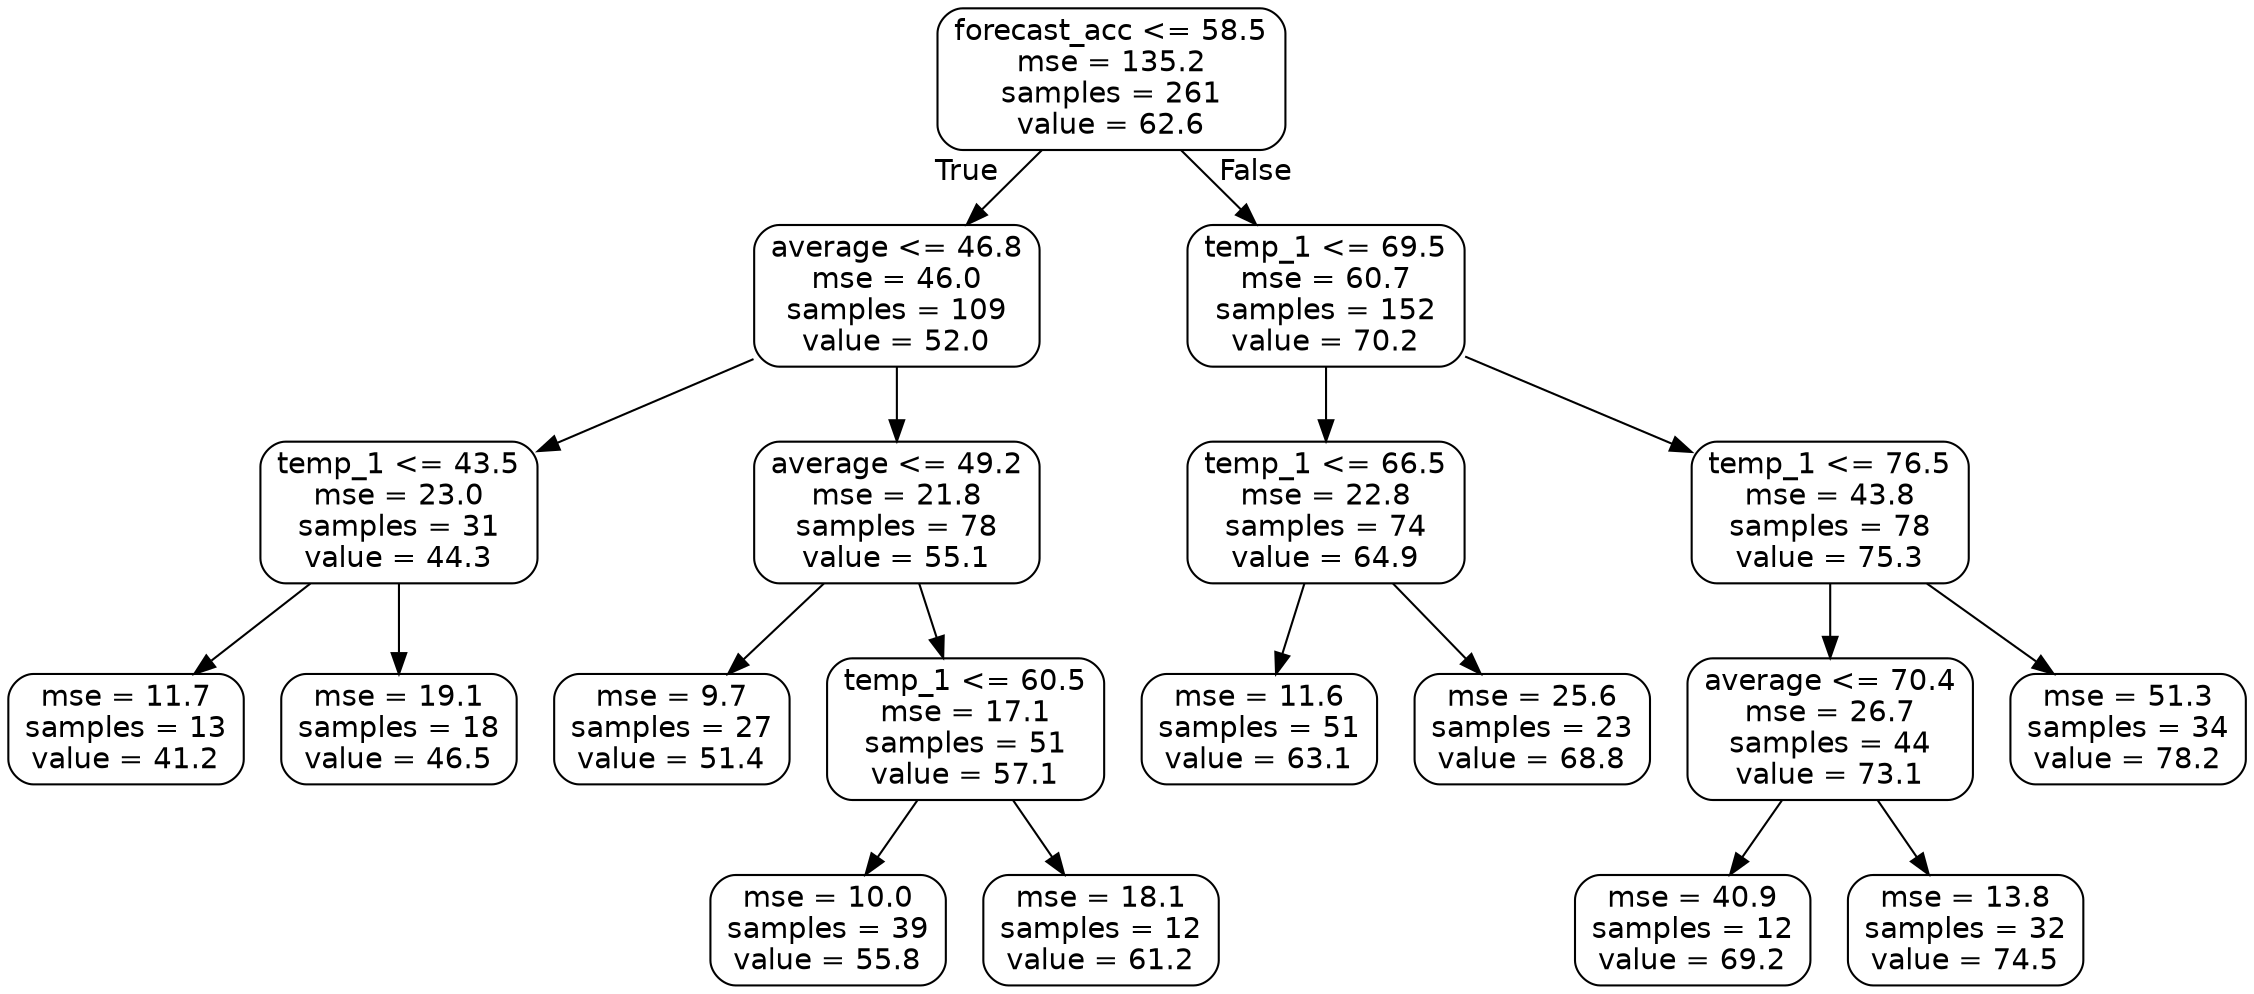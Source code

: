 digraph Tree {
node [shape=box, style="rounded", color="black", fontname=helvetica] ;
edge [fontname=helvetica] ;
0 [label="forecast_acc <= 58.5\nmse = 135.2\nsamples = 261\nvalue = 62.6"] ;
1 [label="average <= 46.8\nmse = 46.0\nsamples = 109\nvalue = 52.0"] ;
0 -> 1 [labeldistance=2.5, labelangle=45, headlabel="True"] ;
5 [label="temp_1 <= 43.5\nmse = 23.0\nsamples = 31\nvalue = 44.3"] ;
1 -> 5 ;
17 [label="mse = 11.7\nsamples = 13\nvalue = 41.2"] ;
5 -> 17 ;
18 [label="mse = 19.1\nsamples = 18\nvalue = 46.5"] ;
5 -> 18 ;
6 [label="average <= 49.2\nmse = 21.8\nsamples = 78\nvalue = 55.1"] ;
1 -> 6 ;
7 [label="mse = 9.7\nsamples = 27\nvalue = 51.4"] ;
6 -> 7 ;
8 [label="temp_1 <= 60.5\nmse = 17.1\nsamples = 51\nvalue = 57.1"] ;
6 -> 8 ;
13 [label="mse = 10.0\nsamples = 39\nvalue = 55.8"] ;
8 -> 13 ;
14 [label="mse = 18.1\nsamples = 12\nvalue = 61.2"] ;
8 -> 14 ;
2 [label="temp_1 <= 69.5\nmse = 60.7\nsamples = 152\nvalue = 70.2"] ;
0 -> 2 [labeldistance=2.5, labelangle=-45, headlabel="False"] ;
3 [label="temp_1 <= 66.5\nmse = 22.8\nsamples = 74\nvalue = 64.9"] ;
2 -> 3 ;
9 [label="mse = 11.6\nsamples = 51\nvalue = 63.1"] ;
3 -> 9 ;
10 [label="mse = 25.6\nsamples = 23\nvalue = 68.8"] ;
3 -> 10 ;
4 [label="temp_1 <= 76.5\nmse = 43.8\nsamples = 78\nvalue = 75.3"] ;
2 -> 4 ;
11 [label="average <= 70.4\nmse = 26.7\nsamples = 44\nvalue = 73.1"] ;
4 -> 11 ;
15 [label="mse = 40.9\nsamples = 12\nvalue = 69.2"] ;
11 -> 15 ;
16 [label="mse = 13.8\nsamples = 32\nvalue = 74.5"] ;
11 -> 16 ;
12 [label="mse = 51.3\nsamples = 34\nvalue = 78.2"] ;
4 -> 12 ;
}